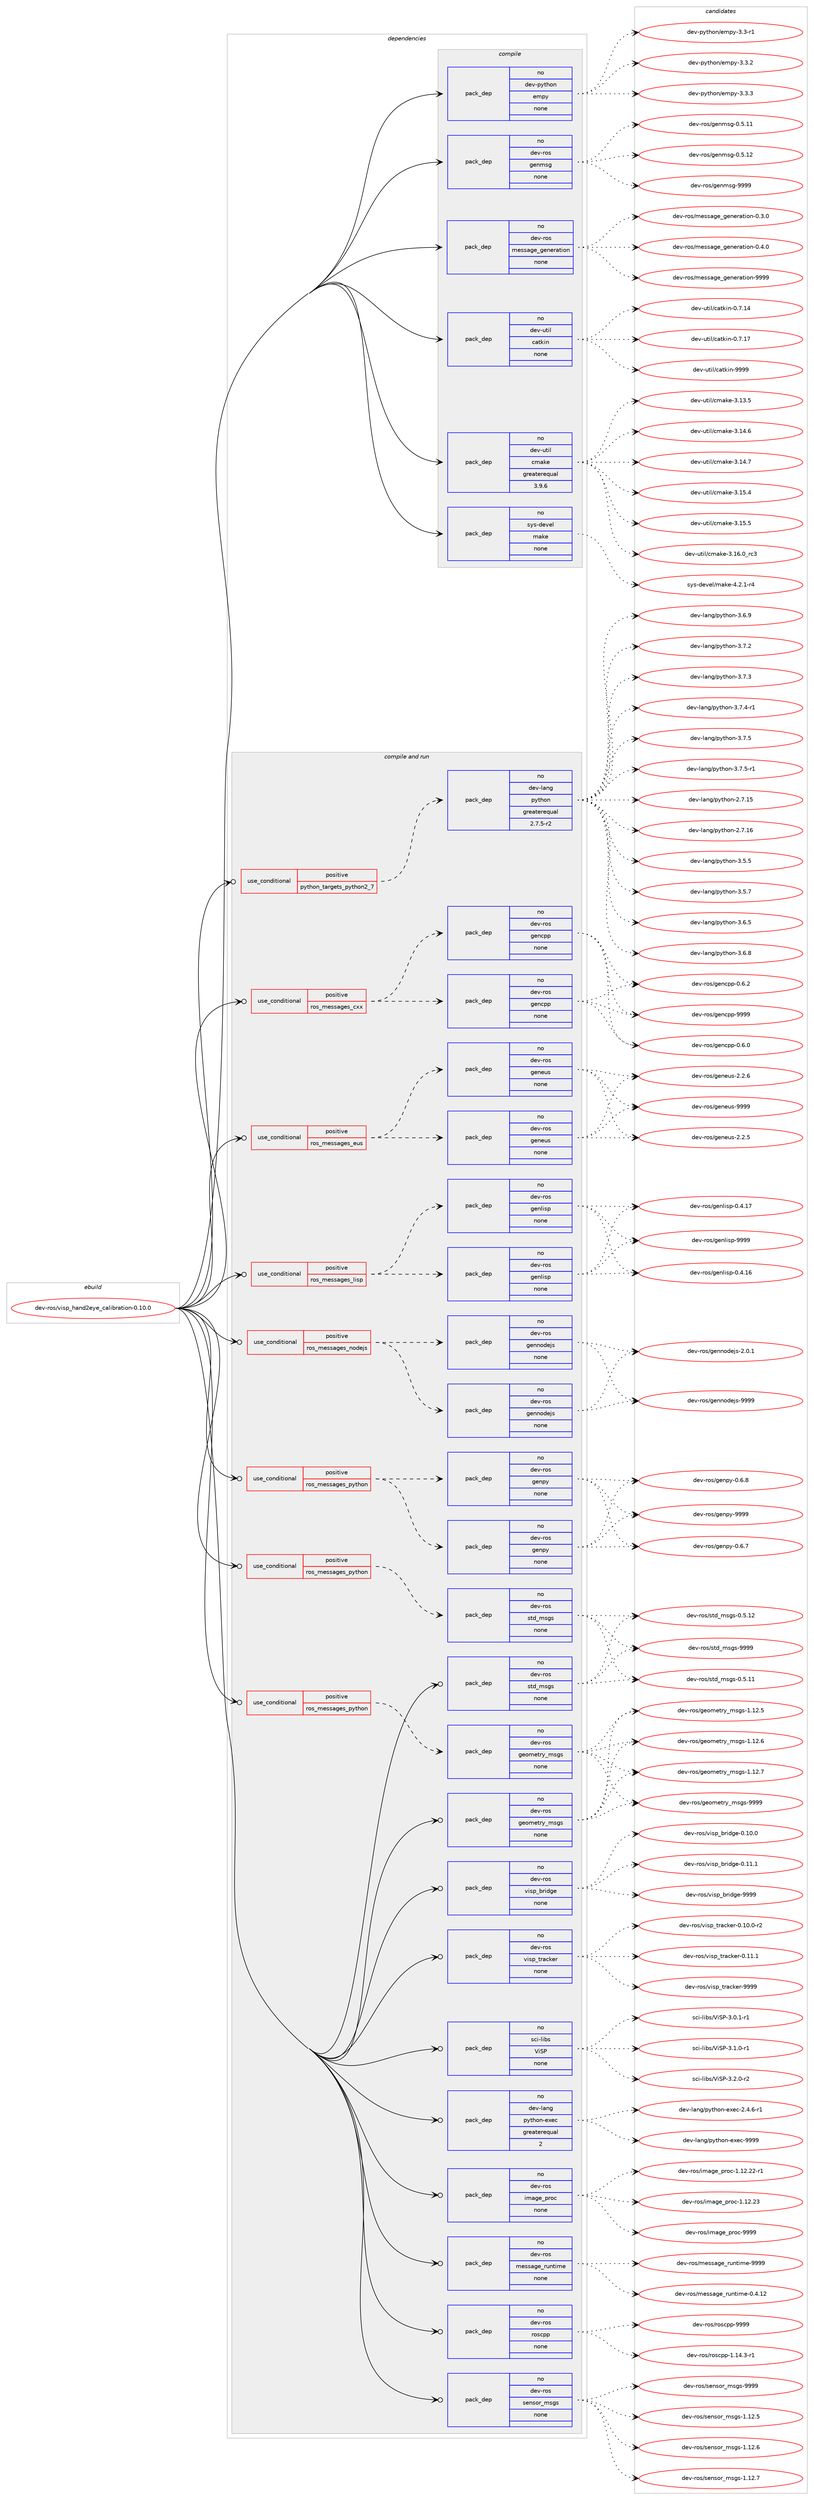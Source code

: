 digraph prolog {

# *************
# Graph options
# *************

newrank=true;
concentrate=true;
compound=true;
graph [rankdir=LR,fontname=Helvetica,fontsize=10,ranksep=1.5];#, ranksep=2.5, nodesep=0.2];
edge  [arrowhead=vee];
node  [fontname=Helvetica,fontsize=10];

# **********
# The ebuild
# **********

subgraph cluster_leftcol {
color=gray;
rank=same;
label=<<i>ebuild</i>>;
id [label="dev-ros/visp_hand2eye_calibration-0.10.0", color=red, width=4, href="../dev-ros/visp_hand2eye_calibration-0.10.0.svg"];
}

# ****************
# The dependencies
# ****************

subgraph cluster_midcol {
color=gray;
label=<<i>dependencies</i>>;
subgraph cluster_compile {
fillcolor="#eeeeee";
style=filled;
label=<<i>compile</i>>;
subgraph pack504645 {
dependency673135 [label=<<TABLE BORDER="0" CELLBORDER="1" CELLSPACING="0" CELLPADDING="4" WIDTH="220"><TR><TD ROWSPAN="6" CELLPADDING="30">pack_dep</TD></TR><TR><TD WIDTH="110">no</TD></TR><TR><TD>dev-python</TD></TR><TR><TD>empy</TD></TR><TR><TD>none</TD></TR><TR><TD></TD></TR></TABLE>>, shape=none, color=blue];
}
id:e -> dependency673135:w [weight=20,style="solid",arrowhead="vee"];
subgraph pack504646 {
dependency673136 [label=<<TABLE BORDER="0" CELLBORDER="1" CELLSPACING="0" CELLPADDING="4" WIDTH="220"><TR><TD ROWSPAN="6" CELLPADDING="30">pack_dep</TD></TR><TR><TD WIDTH="110">no</TD></TR><TR><TD>dev-ros</TD></TR><TR><TD>genmsg</TD></TR><TR><TD>none</TD></TR><TR><TD></TD></TR></TABLE>>, shape=none, color=blue];
}
id:e -> dependency673136:w [weight=20,style="solid",arrowhead="vee"];
subgraph pack504647 {
dependency673137 [label=<<TABLE BORDER="0" CELLBORDER="1" CELLSPACING="0" CELLPADDING="4" WIDTH="220"><TR><TD ROWSPAN="6" CELLPADDING="30">pack_dep</TD></TR><TR><TD WIDTH="110">no</TD></TR><TR><TD>dev-ros</TD></TR><TR><TD>message_generation</TD></TR><TR><TD>none</TD></TR><TR><TD></TD></TR></TABLE>>, shape=none, color=blue];
}
id:e -> dependency673137:w [weight=20,style="solid",arrowhead="vee"];
subgraph pack504648 {
dependency673138 [label=<<TABLE BORDER="0" CELLBORDER="1" CELLSPACING="0" CELLPADDING="4" WIDTH="220"><TR><TD ROWSPAN="6" CELLPADDING="30">pack_dep</TD></TR><TR><TD WIDTH="110">no</TD></TR><TR><TD>dev-util</TD></TR><TR><TD>catkin</TD></TR><TR><TD>none</TD></TR><TR><TD></TD></TR></TABLE>>, shape=none, color=blue];
}
id:e -> dependency673138:w [weight=20,style="solid",arrowhead="vee"];
subgraph pack504649 {
dependency673139 [label=<<TABLE BORDER="0" CELLBORDER="1" CELLSPACING="0" CELLPADDING="4" WIDTH="220"><TR><TD ROWSPAN="6" CELLPADDING="30">pack_dep</TD></TR><TR><TD WIDTH="110">no</TD></TR><TR><TD>dev-util</TD></TR><TR><TD>cmake</TD></TR><TR><TD>greaterequal</TD></TR><TR><TD>3.9.6</TD></TR></TABLE>>, shape=none, color=blue];
}
id:e -> dependency673139:w [weight=20,style="solid",arrowhead="vee"];
subgraph pack504650 {
dependency673140 [label=<<TABLE BORDER="0" CELLBORDER="1" CELLSPACING="0" CELLPADDING="4" WIDTH="220"><TR><TD ROWSPAN="6" CELLPADDING="30">pack_dep</TD></TR><TR><TD WIDTH="110">no</TD></TR><TR><TD>sys-devel</TD></TR><TR><TD>make</TD></TR><TR><TD>none</TD></TR><TR><TD></TD></TR></TABLE>>, shape=none, color=blue];
}
id:e -> dependency673140:w [weight=20,style="solid",arrowhead="vee"];
}
subgraph cluster_compileandrun {
fillcolor="#eeeeee";
style=filled;
label=<<i>compile and run</i>>;
subgraph cond156584 {
dependency673141 [label=<<TABLE BORDER="0" CELLBORDER="1" CELLSPACING="0" CELLPADDING="4"><TR><TD ROWSPAN="3" CELLPADDING="10">use_conditional</TD></TR><TR><TD>positive</TD></TR><TR><TD>python_targets_python2_7</TD></TR></TABLE>>, shape=none, color=red];
subgraph pack504651 {
dependency673142 [label=<<TABLE BORDER="0" CELLBORDER="1" CELLSPACING="0" CELLPADDING="4" WIDTH="220"><TR><TD ROWSPAN="6" CELLPADDING="30">pack_dep</TD></TR><TR><TD WIDTH="110">no</TD></TR><TR><TD>dev-lang</TD></TR><TR><TD>python</TD></TR><TR><TD>greaterequal</TD></TR><TR><TD>2.7.5-r2</TD></TR></TABLE>>, shape=none, color=blue];
}
dependency673141:e -> dependency673142:w [weight=20,style="dashed",arrowhead="vee"];
}
id:e -> dependency673141:w [weight=20,style="solid",arrowhead="odotvee"];
subgraph cond156585 {
dependency673143 [label=<<TABLE BORDER="0" CELLBORDER="1" CELLSPACING="0" CELLPADDING="4"><TR><TD ROWSPAN="3" CELLPADDING="10">use_conditional</TD></TR><TR><TD>positive</TD></TR><TR><TD>ros_messages_cxx</TD></TR></TABLE>>, shape=none, color=red];
subgraph pack504652 {
dependency673144 [label=<<TABLE BORDER="0" CELLBORDER="1" CELLSPACING="0" CELLPADDING="4" WIDTH="220"><TR><TD ROWSPAN="6" CELLPADDING="30">pack_dep</TD></TR><TR><TD WIDTH="110">no</TD></TR><TR><TD>dev-ros</TD></TR><TR><TD>gencpp</TD></TR><TR><TD>none</TD></TR><TR><TD></TD></TR></TABLE>>, shape=none, color=blue];
}
dependency673143:e -> dependency673144:w [weight=20,style="dashed",arrowhead="vee"];
subgraph pack504653 {
dependency673145 [label=<<TABLE BORDER="0" CELLBORDER="1" CELLSPACING="0" CELLPADDING="4" WIDTH="220"><TR><TD ROWSPAN="6" CELLPADDING="30">pack_dep</TD></TR><TR><TD WIDTH="110">no</TD></TR><TR><TD>dev-ros</TD></TR><TR><TD>gencpp</TD></TR><TR><TD>none</TD></TR><TR><TD></TD></TR></TABLE>>, shape=none, color=blue];
}
dependency673143:e -> dependency673145:w [weight=20,style="dashed",arrowhead="vee"];
}
id:e -> dependency673143:w [weight=20,style="solid",arrowhead="odotvee"];
subgraph cond156586 {
dependency673146 [label=<<TABLE BORDER="0" CELLBORDER="1" CELLSPACING="0" CELLPADDING="4"><TR><TD ROWSPAN="3" CELLPADDING="10">use_conditional</TD></TR><TR><TD>positive</TD></TR><TR><TD>ros_messages_eus</TD></TR></TABLE>>, shape=none, color=red];
subgraph pack504654 {
dependency673147 [label=<<TABLE BORDER="0" CELLBORDER="1" CELLSPACING="0" CELLPADDING="4" WIDTH="220"><TR><TD ROWSPAN="6" CELLPADDING="30">pack_dep</TD></TR><TR><TD WIDTH="110">no</TD></TR><TR><TD>dev-ros</TD></TR><TR><TD>geneus</TD></TR><TR><TD>none</TD></TR><TR><TD></TD></TR></TABLE>>, shape=none, color=blue];
}
dependency673146:e -> dependency673147:w [weight=20,style="dashed",arrowhead="vee"];
subgraph pack504655 {
dependency673148 [label=<<TABLE BORDER="0" CELLBORDER="1" CELLSPACING="0" CELLPADDING="4" WIDTH="220"><TR><TD ROWSPAN="6" CELLPADDING="30">pack_dep</TD></TR><TR><TD WIDTH="110">no</TD></TR><TR><TD>dev-ros</TD></TR><TR><TD>geneus</TD></TR><TR><TD>none</TD></TR><TR><TD></TD></TR></TABLE>>, shape=none, color=blue];
}
dependency673146:e -> dependency673148:w [weight=20,style="dashed",arrowhead="vee"];
}
id:e -> dependency673146:w [weight=20,style="solid",arrowhead="odotvee"];
subgraph cond156587 {
dependency673149 [label=<<TABLE BORDER="0" CELLBORDER="1" CELLSPACING="0" CELLPADDING="4"><TR><TD ROWSPAN="3" CELLPADDING="10">use_conditional</TD></TR><TR><TD>positive</TD></TR><TR><TD>ros_messages_lisp</TD></TR></TABLE>>, shape=none, color=red];
subgraph pack504656 {
dependency673150 [label=<<TABLE BORDER="0" CELLBORDER="1" CELLSPACING="0" CELLPADDING="4" WIDTH="220"><TR><TD ROWSPAN="6" CELLPADDING="30">pack_dep</TD></TR><TR><TD WIDTH="110">no</TD></TR><TR><TD>dev-ros</TD></TR><TR><TD>genlisp</TD></TR><TR><TD>none</TD></TR><TR><TD></TD></TR></TABLE>>, shape=none, color=blue];
}
dependency673149:e -> dependency673150:w [weight=20,style="dashed",arrowhead="vee"];
subgraph pack504657 {
dependency673151 [label=<<TABLE BORDER="0" CELLBORDER="1" CELLSPACING="0" CELLPADDING="4" WIDTH="220"><TR><TD ROWSPAN="6" CELLPADDING="30">pack_dep</TD></TR><TR><TD WIDTH="110">no</TD></TR><TR><TD>dev-ros</TD></TR><TR><TD>genlisp</TD></TR><TR><TD>none</TD></TR><TR><TD></TD></TR></TABLE>>, shape=none, color=blue];
}
dependency673149:e -> dependency673151:w [weight=20,style="dashed",arrowhead="vee"];
}
id:e -> dependency673149:w [weight=20,style="solid",arrowhead="odotvee"];
subgraph cond156588 {
dependency673152 [label=<<TABLE BORDER="0" CELLBORDER="1" CELLSPACING="0" CELLPADDING="4"><TR><TD ROWSPAN="3" CELLPADDING="10">use_conditional</TD></TR><TR><TD>positive</TD></TR><TR><TD>ros_messages_nodejs</TD></TR></TABLE>>, shape=none, color=red];
subgraph pack504658 {
dependency673153 [label=<<TABLE BORDER="0" CELLBORDER="1" CELLSPACING="0" CELLPADDING="4" WIDTH="220"><TR><TD ROWSPAN="6" CELLPADDING="30">pack_dep</TD></TR><TR><TD WIDTH="110">no</TD></TR><TR><TD>dev-ros</TD></TR><TR><TD>gennodejs</TD></TR><TR><TD>none</TD></TR><TR><TD></TD></TR></TABLE>>, shape=none, color=blue];
}
dependency673152:e -> dependency673153:w [weight=20,style="dashed",arrowhead="vee"];
subgraph pack504659 {
dependency673154 [label=<<TABLE BORDER="0" CELLBORDER="1" CELLSPACING="0" CELLPADDING="4" WIDTH="220"><TR><TD ROWSPAN="6" CELLPADDING="30">pack_dep</TD></TR><TR><TD WIDTH="110">no</TD></TR><TR><TD>dev-ros</TD></TR><TR><TD>gennodejs</TD></TR><TR><TD>none</TD></TR><TR><TD></TD></TR></TABLE>>, shape=none, color=blue];
}
dependency673152:e -> dependency673154:w [weight=20,style="dashed",arrowhead="vee"];
}
id:e -> dependency673152:w [weight=20,style="solid",arrowhead="odotvee"];
subgraph cond156589 {
dependency673155 [label=<<TABLE BORDER="0" CELLBORDER="1" CELLSPACING="0" CELLPADDING="4"><TR><TD ROWSPAN="3" CELLPADDING="10">use_conditional</TD></TR><TR><TD>positive</TD></TR><TR><TD>ros_messages_python</TD></TR></TABLE>>, shape=none, color=red];
subgraph pack504660 {
dependency673156 [label=<<TABLE BORDER="0" CELLBORDER="1" CELLSPACING="0" CELLPADDING="4" WIDTH="220"><TR><TD ROWSPAN="6" CELLPADDING="30">pack_dep</TD></TR><TR><TD WIDTH="110">no</TD></TR><TR><TD>dev-ros</TD></TR><TR><TD>genpy</TD></TR><TR><TD>none</TD></TR><TR><TD></TD></TR></TABLE>>, shape=none, color=blue];
}
dependency673155:e -> dependency673156:w [weight=20,style="dashed",arrowhead="vee"];
subgraph pack504661 {
dependency673157 [label=<<TABLE BORDER="0" CELLBORDER="1" CELLSPACING="0" CELLPADDING="4" WIDTH="220"><TR><TD ROWSPAN="6" CELLPADDING="30">pack_dep</TD></TR><TR><TD WIDTH="110">no</TD></TR><TR><TD>dev-ros</TD></TR><TR><TD>genpy</TD></TR><TR><TD>none</TD></TR><TR><TD></TD></TR></TABLE>>, shape=none, color=blue];
}
dependency673155:e -> dependency673157:w [weight=20,style="dashed",arrowhead="vee"];
}
id:e -> dependency673155:w [weight=20,style="solid",arrowhead="odotvee"];
subgraph cond156590 {
dependency673158 [label=<<TABLE BORDER="0" CELLBORDER="1" CELLSPACING="0" CELLPADDING="4"><TR><TD ROWSPAN="3" CELLPADDING="10">use_conditional</TD></TR><TR><TD>positive</TD></TR><TR><TD>ros_messages_python</TD></TR></TABLE>>, shape=none, color=red];
subgraph pack504662 {
dependency673159 [label=<<TABLE BORDER="0" CELLBORDER="1" CELLSPACING="0" CELLPADDING="4" WIDTH="220"><TR><TD ROWSPAN="6" CELLPADDING="30">pack_dep</TD></TR><TR><TD WIDTH="110">no</TD></TR><TR><TD>dev-ros</TD></TR><TR><TD>geometry_msgs</TD></TR><TR><TD>none</TD></TR><TR><TD></TD></TR></TABLE>>, shape=none, color=blue];
}
dependency673158:e -> dependency673159:w [weight=20,style="dashed",arrowhead="vee"];
}
id:e -> dependency673158:w [weight=20,style="solid",arrowhead="odotvee"];
subgraph cond156591 {
dependency673160 [label=<<TABLE BORDER="0" CELLBORDER="1" CELLSPACING="0" CELLPADDING="4"><TR><TD ROWSPAN="3" CELLPADDING="10">use_conditional</TD></TR><TR><TD>positive</TD></TR><TR><TD>ros_messages_python</TD></TR></TABLE>>, shape=none, color=red];
subgraph pack504663 {
dependency673161 [label=<<TABLE BORDER="0" CELLBORDER="1" CELLSPACING="0" CELLPADDING="4" WIDTH="220"><TR><TD ROWSPAN="6" CELLPADDING="30">pack_dep</TD></TR><TR><TD WIDTH="110">no</TD></TR><TR><TD>dev-ros</TD></TR><TR><TD>std_msgs</TD></TR><TR><TD>none</TD></TR><TR><TD></TD></TR></TABLE>>, shape=none, color=blue];
}
dependency673160:e -> dependency673161:w [weight=20,style="dashed",arrowhead="vee"];
}
id:e -> dependency673160:w [weight=20,style="solid",arrowhead="odotvee"];
subgraph pack504664 {
dependency673162 [label=<<TABLE BORDER="0" CELLBORDER="1" CELLSPACING="0" CELLPADDING="4" WIDTH="220"><TR><TD ROWSPAN="6" CELLPADDING="30">pack_dep</TD></TR><TR><TD WIDTH="110">no</TD></TR><TR><TD>dev-lang</TD></TR><TR><TD>python-exec</TD></TR><TR><TD>greaterequal</TD></TR><TR><TD>2</TD></TR></TABLE>>, shape=none, color=blue];
}
id:e -> dependency673162:w [weight=20,style="solid",arrowhead="odotvee"];
subgraph pack504665 {
dependency673163 [label=<<TABLE BORDER="0" CELLBORDER="1" CELLSPACING="0" CELLPADDING="4" WIDTH="220"><TR><TD ROWSPAN="6" CELLPADDING="30">pack_dep</TD></TR><TR><TD WIDTH="110">no</TD></TR><TR><TD>dev-ros</TD></TR><TR><TD>geometry_msgs</TD></TR><TR><TD>none</TD></TR><TR><TD></TD></TR></TABLE>>, shape=none, color=blue];
}
id:e -> dependency673163:w [weight=20,style="solid",arrowhead="odotvee"];
subgraph pack504666 {
dependency673164 [label=<<TABLE BORDER="0" CELLBORDER="1" CELLSPACING="0" CELLPADDING="4" WIDTH="220"><TR><TD ROWSPAN="6" CELLPADDING="30">pack_dep</TD></TR><TR><TD WIDTH="110">no</TD></TR><TR><TD>dev-ros</TD></TR><TR><TD>image_proc</TD></TR><TR><TD>none</TD></TR><TR><TD></TD></TR></TABLE>>, shape=none, color=blue];
}
id:e -> dependency673164:w [weight=20,style="solid",arrowhead="odotvee"];
subgraph pack504667 {
dependency673165 [label=<<TABLE BORDER="0" CELLBORDER="1" CELLSPACING="0" CELLPADDING="4" WIDTH="220"><TR><TD ROWSPAN="6" CELLPADDING="30">pack_dep</TD></TR><TR><TD WIDTH="110">no</TD></TR><TR><TD>dev-ros</TD></TR><TR><TD>message_runtime</TD></TR><TR><TD>none</TD></TR><TR><TD></TD></TR></TABLE>>, shape=none, color=blue];
}
id:e -> dependency673165:w [weight=20,style="solid",arrowhead="odotvee"];
subgraph pack504668 {
dependency673166 [label=<<TABLE BORDER="0" CELLBORDER="1" CELLSPACING="0" CELLPADDING="4" WIDTH="220"><TR><TD ROWSPAN="6" CELLPADDING="30">pack_dep</TD></TR><TR><TD WIDTH="110">no</TD></TR><TR><TD>dev-ros</TD></TR><TR><TD>roscpp</TD></TR><TR><TD>none</TD></TR><TR><TD></TD></TR></TABLE>>, shape=none, color=blue];
}
id:e -> dependency673166:w [weight=20,style="solid",arrowhead="odotvee"];
subgraph pack504669 {
dependency673167 [label=<<TABLE BORDER="0" CELLBORDER="1" CELLSPACING="0" CELLPADDING="4" WIDTH="220"><TR><TD ROWSPAN="6" CELLPADDING="30">pack_dep</TD></TR><TR><TD WIDTH="110">no</TD></TR><TR><TD>dev-ros</TD></TR><TR><TD>sensor_msgs</TD></TR><TR><TD>none</TD></TR><TR><TD></TD></TR></TABLE>>, shape=none, color=blue];
}
id:e -> dependency673167:w [weight=20,style="solid",arrowhead="odotvee"];
subgraph pack504670 {
dependency673168 [label=<<TABLE BORDER="0" CELLBORDER="1" CELLSPACING="0" CELLPADDING="4" WIDTH="220"><TR><TD ROWSPAN="6" CELLPADDING="30">pack_dep</TD></TR><TR><TD WIDTH="110">no</TD></TR><TR><TD>dev-ros</TD></TR><TR><TD>std_msgs</TD></TR><TR><TD>none</TD></TR><TR><TD></TD></TR></TABLE>>, shape=none, color=blue];
}
id:e -> dependency673168:w [weight=20,style="solid",arrowhead="odotvee"];
subgraph pack504671 {
dependency673169 [label=<<TABLE BORDER="0" CELLBORDER="1" CELLSPACING="0" CELLPADDING="4" WIDTH="220"><TR><TD ROWSPAN="6" CELLPADDING="30">pack_dep</TD></TR><TR><TD WIDTH="110">no</TD></TR><TR><TD>dev-ros</TD></TR><TR><TD>visp_bridge</TD></TR><TR><TD>none</TD></TR><TR><TD></TD></TR></TABLE>>, shape=none, color=blue];
}
id:e -> dependency673169:w [weight=20,style="solid",arrowhead="odotvee"];
subgraph pack504672 {
dependency673170 [label=<<TABLE BORDER="0" CELLBORDER="1" CELLSPACING="0" CELLPADDING="4" WIDTH="220"><TR><TD ROWSPAN="6" CELLPADDING="30">pack_dep</TD></TR><TR><TD WIDTH="110">no</TD></TR><TR><TD>dev-ros</TD></TR><TR><TD>visp_tracker</TD></TR><TR><TD>none</TD></TR><TR><TD></TD></TR></TABLE>>, shape=none, color=blue];
}
id:e -> dependency673170:w [weight=20,style="solid",arrowhead="odotvee"];
subgraph pack504673 {
dependency673171 [label=<<TABLE BORDER="0" CELLBORDER="1" CELLSPACING="0" CELLPADDING="4" WIDTH="220"><TR><TD ROWSPAN="6" CELLPADDING="30">pack_dep</TD></TR><TR><TD WIDTH="110">no</TD></TR><TR><TD>sci-libs</TD></TR><TR><TD>ViSP</TD></TR><TR><TD>none</TD></TR><TR><TD></TD></TR></TABLE>>, shape=none, color=blue];
}
id:e -> dependency673171:w [weight=20,style="solid",arrowhead="odotvee"];
}
subgraph cluster_run {
fillcolor="#eeeeee";
style=filled;
label=<<i>run</i>>;
}
}

# **************
# The candidates
# **************

subgraph cluster_choices {
rank=same;
color=gray;
label=<<i>candidates</i>>;

subgraph choice504645 {
color=black;
nodesep=1;
choice1001011184511212111610411111047101109112121455146514511449 [label="dev-python/empy-3.3-r1", color=red, width=4,href="../dev-python/empy-3.3-r1.svg"];
choice1001011184511212111610411111047101109112121455146514650 [label="dev-python/empy-3.3.2", color=red, width=4,href="../dev-python/empy-3.3.2.svg"];
choice1001011184511212111610411111047101109112121455146514651 [label="dev-python/empy-3.3.3", color=red, width=4,href="../dev-python/empy-3.3.3.svg"];
dependency673135:e -> choice1001011184511212111610411111047101109112121455146514511449:w [style=dotted,weight="100"];
dependency673135:e -> choice1001011184511212111610411111047101109112121455146514650:w [style=dotted,weight="100"];
dependency673135:e -> choice1001011184511212111610411111047101109112121455146514651:w [style=dotted,weight="100"];
}
subgraph choice504646 {
color=black;
nodesep=1;
choice100101118451141111154710310111010911510345484653464949 [label="dev-ros/genmsg-0.5.11", color=red, width=4,href="../dev-ros/genmsg-0.5.11.svg"];
choice100101118451141111154710310111010911510345484653464950 [label="dev-ros/genmsg-0.5.12", color=red, width=4,href="../dev-ros/genmsg-0.5.12.svg"];
choice10010111845114111115471031011101091151034557575757 [label="dev-ros/genmsg-9999", color=red, width=4,href="../dev-ros/genmsg-9999.svg"];
dependency673136:e -> choice100101118451141111154710310111010911510345484653464949:w [style=dotted,weight="100"];
dependency673136:e -> choice100101118451141111154710310111010911510345484653464950:w [style=dotted,weight="100"];
dependency673136:e -> choice10010111845114111115471031011101091151034557575757:w [style=dotted,weight="100"];
}
subgraph choice504647 {
color=black;
nodesep=1;
choice1001011184511411111547109101115115971031019510310111010111497116105111110454846514648 [label="dev-ros/message_generation-0.3.0", color=red, width=4,href="../dev-ros/message_generation-0.3.0.svg"];
choice1001011184511411111547109101115115971031019510310111010111497116105111110454846524648 [label="dev-ros/message_generation-0.4.0", color=red, width=4,href="../dev-ros/message_generation-0.4.0.svg"];
choice10010111845114111115471091011151159710310195103101110101114971161051111104557575757 [label="dev-ros/message_generation-9999", color=red, width=4,href="../dev-ros/message_generation-9999.svg"];
dependency673137:e -> choice1001011184511411111547109101115115971031019510310111010111497116105111110454846514648:w [style=dotted,weight="100"];
dependency673137:e -> choice1001011184511411111547109101115115971031019510310111010111497116105111110454846524648:w [style=dotted,weight="100"];
dependency673137:e -> choice10010111845114111115471091011151159710310195103101110101114971161051111104557575757:w [style=dotted,weight="100"];
}
subgraph choice504648 {
color=black;
nodesep=1;
choice1001011184511711610510847999711610710511045484655464952 [label="dev-util/catkin-0.7.14", color=red, width=4,href="../dev-util/catkin-0.7.14.svg"];
choice1001011184511711610510847999711610710511045484655464955 [label="dev-util/catkin-0.7.17", color=red, width=4,href="../dev-util/catkin-0.7.17.svg"];
choice100101118451171161051084799971161071051104557575757 [label="dev-util/catkin-9999", color=red, width=4,href="../dev-util/catkin-9999.svg"];
dependency673138:e -> choice1001011184511711610510847999711610710511045484655464952:w [style=dotted,weight="100"];
dependency673138:e -> choice1001011184511711610510847999711610710511045484655464955:w [style=dotted,weight="100"];
dependency673138:e -> choice100101118451171161051084799971161071051104557575757:w [style=dotted,weight="100"];
}
subgraph choice504649 {
color=black;
nodesep=1;
choice1001011184511711610510847991099710710145514649514653 [label="dev-util/cmake-3.13.5", color=red, width=4,href="../dev-util/cmake-3.13.5.svg"];
choice1001011184511711610510847991099710710145514649524654 [label="dev-util/cmake-3.14.6", color=red, width=4,href="../dev-util/cmake-3.14.6.svg"];
choice1001011184511711610510847991099710710145514649524655 [label="dev-util/cmake-3.14.7", color=red, width=4,href="../dev-util/cmake-3.14.7.svg"];
choice1001011184511711610510847991099710710145514649534652 [label="dev-util/cmake-3.15.4", color=red, width=4,href="../dev-util/cmake-3.15.4.svg"];
choice1001011184511711610510847991099710710145514649534653 [label="dev-util/cmake-3.15.5", color=red, width=4,href="../dev-util/cmake-3.15.5.svg"];
choice1001011184511711610510847991099710710145514649544648951149951 [label="dev-util/cmake-3.16.0_rc3", color=red, width=4,href="../dev-util/cmake-3.16.0_rc3.svg"];
dependency673139:e -> choice1001011184511711610510847991099710710145514649514653:w [style=dotted,weight="100"];
dependency673139:e -> choice1001011184511711610510847991099710710145514649524654:w [style=dotted,weight="100"];
dependency673139:e -> choice1001011184511711610510847991099710710145514649524655:w [style=dotted,weight="100"];
dependency673139:e -> choice1001011184511711610510847991099710710145514649534652:w [style=dotted,weight="100"];
dependency673139:e -> choice1001011184511711610510847991099710710145514649534653:w [style=dotted,weight="100"];
dependency673139:e -> choice1001011184511711610510847991099710710145514649544648951149951:w [style=dotted,weight="100"];
}
subgraph choice504650 {
color=black;
nodesep=1;
choice1151211154510010111810110847109971071014552465046494511452 [label="sys-devel/make-4.2.1-r4", color=red, width=4,href="../sys-devel/make-4.2.1-r4.svg"];
dependency673140:e -> choice1151211154510010111810110847109971071014552465046494511452:w [style=dotted,weight="100"];
}
subgraph choice504651 {
color=black;
nodesep=1;
choice10010111845108971101034711212111610411111045504655464953 [label="dev-lang/python-2.7.15", color=red, width=4,href="../dev-lang/python-2.7.15.svg"];
choice10010111845108971101034711212111610411111045504655464954 [label="dev-lang/python-2.7.16", color=red, width=4,href="../dev-lang/python-2.7.16.svg"];
choice100101118451089711010347112121116104111110455146534653 [label="dev-lang/python-3.5.5", color=red, width=4,href="../dev-lang/python-3.5.5.svg"];
choice100101118451089711010347112121116104111110455146534655 [label="dev-lang/python-3.5.7", color=red, width=4,href="../dev-lang/python-3.5.7.svg"];
choice100101118451089711010347112121116104111110455146544653 [label="dev-lang/python-3.6.5", color=red, width=4,href="../dev-lang/python-3.6.5.svg"];
choice100101118451089711010347112121116104111110455146544656 [label="dev-lang/python-3.6.8", color=red, width=4,href="../dev-lang/python-3.6.8.svg"];
choice100101118451089711010347112121116104111110455146544657 [label="dev-lang/python-3.6.9", color=red, width=4,href="../dev-lang/python-3.6.9.svg"];
choice100101118451089711010347112121116104111110455146554650 [label="dev-lang/python-3.7.2", color=red, width=4,href="../dev-lang/python-3.7.2.svg"];
choice100101118451089711010347112121116104111110455146554651 [label="dev-lang/python-3.7.3", color=red, width=4,href="../dev-lang/python-3.7.3.svg"];
choice1001011184510897110103471121211161041111104551465546524511449 [label="dev-lang/python-3.7.4-r1", color=red, width=4,href="../dev-lang/python-3.7.4-r1.svg"];
choice100101118451089711010347112121116104111110455146554653 [label="dev-lang/python-3.7.5", color=red, width=4,href="../dev-lang/python-3.7.5.svg"];
choice1001011184510897110103471121211161041111104551465546534511449 [label="dev-lang/python-3.7.5-r1", color=red, width=4,href="../dev-lang/python-3.7.5-r1.svg"];
dependency673142:e -> choice10010111845108971101034711212111610411111045504655464953:w [style=dotted,weight="100"];
dependency673142:e -> choice10010111845108971101034711212111610411111045504655464954:w [style=dotted,weight="100"];
dependency673142:e -> choice100101118451089711010347112121116104111110455146534653:w [style=dotted,weight="100"];
dependency673142:e -> choice100101118451089711010347112121116104111110455146534655:w [style=dotted,weight="100"];
dependency673142:e -> choice100101118451089711010347112121116104111110455146544653:w [style=dotted,weight="100"];
dependency673142:e -> choice100101118451089711010347112121116104111110455146544656:w [style=dotted,weight="100"];
dependency673142:e -> choice100101118451089711010347112121116104111110455146544657:w [style=dotted,weight="100"];
dependency673142:e -> choice100101118451089711010347112121116104111110455146554650:w [style=dotted,weight="100"];
dependency673142:e -> choice100101118451089711010347112121116104111110455146554651:w [style=dotted,weight="100"];
dependency673142:e -> choice1001011184510897110103471121211161041111104551465546524511449:w [style=dotted,weight="100"];
dependency673142:e -> choice100101118451089711010347112121116104111110455146554653:w [style=dotted,weight="100"];
dependency673142:e -> choice1001011184510897110103471121211161041111104551465546534511449:w [style=dotted,weight="100"];
}
subgraph choice504652 {
color=black;
nodesep=1;
choice100101118451141111154710310111099112112454846544648 [label="dev-ros/gencpp-0.6.0", color=red, width=4,href="../dev-ros/gencpp-0.6.0.svg"];
choice100101118451141111154710310111099112112454846544650 [label="dev-ros/gencpp-0.6.2", color=red, width=4,href="../dev-ros/gencpp-0.6.2.svg"];
choice1001011184511411111547103101110991121124557575757 [label="dev-ros/gencpp-9999", color=red, width=4,href="../dev-ros/gencpp-9999.svg"];
dependency673144:e -> choice100101118451141111154710310111099112112454846544648:w [style=dotted,weight="100"];
dependency673144:e -> choice100101118451141111154710310111099112112454846544650:w [style=dotted,weight="100"];
dependency673144:e -> choice1001011184511411111547103101110991121124557575757:w [style=dotted,weight="100"];
}
subgraph choice504653 {
color=black;
nodesep=1;
choice100101118451141111154710310111099112112454846544648 [label="dev-ros/gencpp-0.6.0", color=red, width=4,href="../dev-ros/gencpp-0.6.0.svg"];
choice100101118451141111154710310111099112112454846544650 [label="dev-ros/gencpp-0.6.2", color=red, width=4,href="../dev-ros/gencpp-0.6.2.svg"];
choice1001011184511411111547103101110991121124557575757 [label="dev-ros/gencpp-9999", color=red, width=4,href="../dev-ros/gencpp-9999.svg"];
dependency673145:e -> choice100101118451141111154710310111099112112454846544648:w [style=dotted,weight="100"];
dependency673145:e -> choice100101118451141111154710310111099112112454846544650:w [style=dotted,weight="100"];
dependency673145:e -> choice1001011184511411111547103101110991121124557575757:w [style=dotted,weight="100"];
}
subgraph choice504654 {
color=black;
nodesep=1;
choice1001011184511411111547103101110101117115455046504653 [label="dev-ros/geneus-2.2.5", color=red, width=4,href="../dev-ros/geneus-2.2.5.svg"];
choice1001011184511411111547103101110101117115455046504654 [label="dev-ros/geneus-2.2.6", color=red, width=4,href="../dev-ros/geneus-2.2.6.svg"];
choice10010111845114111115471031011101011171154557575757 [label="dev-ros/geneus-9999", color=red, width=4,href="../dev-ros/geneus-9999.svg"];
dependency673147:e -> choice1001011184511411111547103101110101117115455046504653:w [style=dotted,weight="100"];
dependency673147:e -> choice1001011184511411111547103101110101117115455046504654:w [style=dotted,weight="100"];
dependency673147:e -> choice10010111845114111115471031011101011171154557575757:w [style=dotted,weight="100"];
}
subgraph choice504655 {
color=black;
nodesep=1;
choice1001011184511411111547103101110101117115455046504653 [label="dev-ros/geneus-2.2.5", color=red, width=4,href="../dev-ros/geneus-2.2.5.svg"];
choice1001011184511411111547103101110101117115455046504654 [label="dev-ros/geneus-2.2.6", color=red, width=4,href="../dev-ros/geneus-2.2.6.svg"];
choice10010111845114111115471031011101011171154557575757 [label="dev-ros/geneus-9999", color=red, width=4,href="../dev-ros/geneus-9999.svg"];
dependency673148:e -> choice1001011184511411111547103101110101117115455046504653:w [style=dotted,weight="100"];
dependency673148:e -> choice1001011184511411111547103101110101117115455046504654:w [style=dotted,weight="100"];
dependency673148:e -> choice10010111845114111115471031011101011171154557575757:w [style=dotted,weight="100"];
}
subgraph choice504656 {
color=black;
nodesep=1;
choice100101118451141111154710310111010810511511245484652464954 [label="dev-ros/genlisp-0.4.16", color=red, width=4,href="../dev-ros/genlisp-0.4.16.svg"];
choice100101118451141111154710310111010810511511245484652464955 [label="dev-ros/genlisp-0.4.17", color=red, width=4,href="../dev-ros/genlisp-0.4.17.svg"];
choice10010111845114111115471031011101081051151124557575757 [label="dev-ros/genlisp-9999", color=red, width=4,href="../dev-ros/genlisp-9999.svg"];
dependency673150:e -> choice100101118451141111154710310111010810511511245484652464954:w [style=dotted,weight="100"];
dependency673150:e -> choice100101118451141111154710310111010810511511245484652464955:w [style=dotted,weight="100"];
dependency673150:e -> choice10010111845114111115471031011101081051151124557575757:w [style=dotted,weight="100"];
}
subgraph choice504657 {
color=black;
nodesep=1;
choice100101118451141111154710310111010810511511245484652464954 [label="dev-ros/genlisp-0.4.16", color=red, width=4,href="../dev-ros/genlisp-0.4.16.svg"];
choice100101118451141111154710310111010810511511245484652464955 [label="dev-ros/genlisp-0.4.17", color=red, width=4,href="../dev-ros/genlisp-0.4.17.svg"];
choice10010111845114111115471031011101081051151124557575757 [label="dev-ros/genlisp-9999", color=red, width=4,href="../dev-ros/genlisp-9999.svg"];
dependency673151:e -> choice100101118451141111154710310111010810511511245484652464954:w [style=dotted,weight="100"];
dependency673151:e -> choice100101118451141111154710310111010810511511245484652464955:w [style=dotted,weight="100"];
dependency673151:e -> choice10010111845114111115471031011101081051151124557575757:w [style=dotted,weight="100"];
}
subgraph choice504658 {
color=black;
nodesep=1;
choice1001011184511411111547103101110110111100101106115455046484649 [label="dev-ros/gennodejs-2.0.1", color=red, width=4,href="../dev-ros/gennodejs-2.0.1.svg"];
choice10010111845114111115471031011101101111001011061154557575757 [label="dev-ros/gennodejs-9999", color=red, width=4,href="../dev-ros/gennodejs-9999.svg"];
dependency673153:e -> choice1001011184511411111547103101110110111100101106115455046484649:w [style=dotted,weight="100"];
dependency673153:e -> choice10010111845114111115471031011101101111001011061154557575757:w [style=dotted,weight="100"];
}
subgraph choice504659 {
color=black;
nodesep=1;
choice1001011184511411111547103101110110111100101106115455046484649 [label="dev-ros/gennodejs-2.0.1", color=red, width=4,href="../dev-ros/gennodejs-2.0.1.svg"];
choice10010111845114111115471031011101101111001011061154557575757 [label="dev-ros/gennodejs-9999", color=red, width=4,href="../dev-ros/gennodejs-9999.svg"];
dependency673154:e -> choice1001011184511411111547103101110110111100101106115455046484649:w [style=dotted,weight="100"];
dependency673154:e -> choice10010111845114111115471031011101101111001011061154557575757:w [style=dotted,weight="100"];
}
subgraph choice504660 {
color=black;
nodesep=1;
choice1001011184511411111547103101110112121454846544655 [label="dev-ros/genpy-0.6.7", color=red, width=4,href="../dev-ros/genpy-0.6.7.svg"];
choice1001011184511411111547103101110112121454846544656 [label="dev-ros/genpy-0.6.8", color=red, width=4,href="../dev-ros/genpy-0.6.8.svg"];
choice10010111845114111115471031011101121214557575757 [label="dev-ros/genpy-9999", color=red, width=4,href="../dev-ros/genpy-9999.svg"];
dependency673156:e -> choice1001011184511411111547103101110112121454846544655:w [style=dotted,weight="100"];
dependency673156:e -> choice1001011184511411111547103101110112121454846544656:w [style=dotted,weight="100"];
dependency673156:e -> choice10010111845114111115471031011101121214557575757:w [style=dotted,weight="100"];
}
subgraph choice504661 {
color=black;
nodesep=1;
choice1001011184511411111547103101110112121454846544655 [label="dev-ros/genpy-0.6.7", color=red, width=4,href="../dev-ros/genpy-0.6.7.svg"];
choice1001011184511411111547103101110112121454846544656 [label="dev-ros/genpy-0.6.8", color=red, width=4,href="../dev-ros/genpy-0.6.8.svg"];
choice10010111845114111115471031011101121214557575757 [label="dev-ros/genpy-9999", color=red, width=4,href="../dev-ros/genpy-9999.svg"];
dependency673157:e -> choice1001011184511411111547103101110112121454846544655:w [style=dotted,weight="100"];
dependency673157:e -> choice1001011184511411111547103101110112121454846544656:w [style=dotted,weight="100"];
dependency673157:e -> choice10010111845114111115471031011101121214557575757:w [style=dotted,weight="100"];
}
subgraph choice504662 {
color=black;
nodesep=1;
choice10010111845114111115471031011111091011161141219510911510311545494649504653 [label="dev-ros/geometry_msgs-1.12.5", color=red, width=4,href="../dev-ros/geometry_msgs-1.12.5.svg"];
choice10010111845114111115471031011111091011161141219510911510311545494649504654 [label="dev-ros/geometry_msgs-1.12.6", color=red, width=4,href="../dev-ros/geometry_msgs-1.12.6.svg"];
choice10010111845114111115471031011111091011161141219510911510311545494649504655 [label="dev-ros/geometry_msgs-1.12.7", color=red, width=4,href="../dev-ros/geometry_msgs-1.12.7.svg"];
choice1001011184511411111547103101111109101116114121951091151031154557575757 [label="dev-ros/geometry_msgs-9999", color=red, width=4,href="../dev-ros/geometry_msgs-9999.svg"];
dependency673159:e -> choice10010111845114111115471031011111091011161141219510911510311545494649504653:w [style=dotted,weight="100"];
dependency673159:e -> choice10010111845114111115471031011111091011161141219510911510311545494649504654:w [style=dotted,weight="100"];
dependency673159:e -> choice10010111845114111115471031011111091011161141219510911510311545494649504655:w [style=dotted,weight="100"];
dependency673159:e -> choice1001011184511411111547103101111109101116114121951091151031154557575757:w [style=dotted,weight="100"];
}
subgraph choice504663 {
color=black;
nodesep=1;
choice10010111845114111115471151161009510911510311545484653464949 [label="dev-ros/std_msgs-0.5.11", color=red, width=4,href="../dev-ros/std_msgs-0.5.11.svg"];
choice10010111845114111115471151161009510911510311545484653464950 [label="dev-ros/std_msgs-0.5.12", color=red, width=4,href="../dev-ros/std_msgs-0.5.12.svg"];
choice1001011184511411111547115116100951091151031154557575757 [label="dev-ros/std_msgs-9999", color=red, width=4,href="../dev-ros/std_msgs-9999.svg"];
dependency673161:e -> choice10010111845114111115471151161009510911510311545484653464949:w [style=dotted,weight="100"];
dependency673161:e -> choice10010111845114111115471151161009510911510311545484653464950:w [style=dotted,weight="100"];
dependency673161:e -> choice1001011184511411111547115116100951091151031154557575757:w [style=dotted,weight="100"];
}
subgraph choice504664 {
color=black;
nodesep=1;
choice10010111845108971101034711212111610411111045101120101994550465246544511449 [label="dev-lang/python-exec-2.4.6-r1", color=red, width=4,href="../dev-lang/python-exec-2.4.6-r1.svg"];
choice10010111845108971101034711212111610411111045101120101994557575757 [label="dev-lang/python-exec-9999", color=red, width=4,href="../dev-lang/python-exec-9999.svg"];
dependency673162:e -> choice10010111845108971101034711212111610411111045101120101994550465246544511449:w [style=dotted,weight="100"];
dependency673162:e -> choice10010111845108971101034711212111610411111045101120101994557575757:w [style=dotted,weight="100"];
}
subgraph choice504665 {
color=black;
nodesep=1;
choice10010111845114111115471031011111091011161141219510911510311545494649504653 [label="dev-ros/geometry_msgs-1.12.5", color=red, width=4,href="../dev-ros/geometry_msgs-1.12.5.svg"];
choice10010111845114111115471031011111091011161141219510911510311545494649504654 [label="dev-ros/geometry_msgs-1.12.6", color=red, width=4,href="../dev-ros/geometry_msgs-1.12.6.svg"];
choice10010111845114111115471031011111091011161141219510911510311545494649504655 [label="dev-ros/geometry_msgs-1.12.7", color=red, width=4,href="../dev-ros/geometry_msgs-1.12.7.svg"];
choice1001011184511411111547103101111109101116114121951091151031154557575757 [label="dev-ros/geometry_msgs-9999", color=red, width=4,href="../dev-ros/geometry_msgs-9999.svg"];
dependency673163:e -> choice10010111845114111115471031011111091011161141219510911510311545494649504653:w [style=dotted,weight="100"];
dependency673163:e -> choice10010111845114111115471031011111091011161141219510911510311545494649504654:w [style=dotted,weight="100"];
dependency673163:e -> choice10010111845114111115471031011111091011161141219510911510311545494649504655:w [style=dotted,weight="100"];
dependency673163:e -> choice1001011184511411111547103101111109101116114121951091151031154557575757:w [style=dotted,weight="100"];
}
subgraph choice504666 {
color=black;
nodesep=1;
choice100101118451141111154710510997103101951121141119945494649504650504511449 [label="dev-ros/image_proc-1.12.22-r1", color=red, width=4,href="../dev-ros/image_proc-1.12.22-r1.svg"];
choice10010111845114111115471051099710310195112114111994549464950465051 [label="dev-ros/image_proc-1.12.23", color=red, width=4,href="../dev-ros/image_proc-1.12.23.svg"];
choice10010111845114111115471051099710310195112114111994557575757 [label="dev-ros/image_proc-9999", color=red, width=4,href="../dev-ros/image_proc-9999.svg"];
dependency673164:e -> choice100101118451141111154710510997103101951121141119945494649504650504511449:w [style=dotted,weight="100"];
dependency673164:e -> choice10010111845114111115471051099710310195112114111994549464950465051:w [style=dotted,weight="100"];
dependency673164:e -> choice10010111845114111115471051099710310195112114111994557575757:w [style=dotted,weight="100"];
}
subgraph choice504667 {
color=black;
nodesep=1;
choice1001011184511411111547109101115115971031019511411711011610510910145484652464950 [label="dev-ros/message_runtime-0.4.12", color=red, width=4,href="../dev-ros/message_runtime-0.4.12.svg"];
choice100101118451141111154710910111511597103101951141171101161051091014557575757 [label="dev-ros/message_runtime-9999", color=red, width=4,href="../dev-ros/message_runtime-9999.svg"];
dependency673165:e -> choice1001011184511411111547109101115115971031019511411711011610510910145484652464950:w [style=dotted,weight="100"];
dependency673165:e -> choice100101118451141111154710910111511597103101951141171101161051091014557575757:w [style=dotted,weight="100"];
}
subgraph choice504668 {
color=black;
nodesep=1;
choice100101118451141111154711411111599112112454946495246514511449 [label="dev-ros/roscpp-1.14.3-r1", color=red, width=4,href="../dev-ros/roscpp-1.14.3-r1.svg"];
choice1001011184511411111547114111115991121124557575757 [label="dev-ros/roscpp-9999", color=red, width=4,href="../dev-ros/roscpp-9999.svg"];
dependency673166:e -> choice100101118451141111154711411111599112112454946495246514511449:w [style=dotted,weight="100"];
dependency673166:e -> choice1001011184511411111547114111115991121124557575757:w [style=dotted,weight="100"];
}
subgraph choice504669 {
color=black;
nodesep=1;
choice10010111845114111115471151011101151111149510911510311545494649504653 [label="dev-ros/sensor_msgs-1.12.5", color=red, width=4,href="../dev-ros/sensor_msgs-1.12.5.svg"];
choice10010111845114111115471151011101151111149510911510311545494649504654 [label="dev-ros/sensor_msgs-1.12.6", color=red, width=4,href="../dev-ros/sensor_msgs-1.12.6.svg"];
choice10010111845114111115471151011101151111149510911510311545494649504655 [label="dev-ros/sensor_msgs-1.12.7", color=red, width=4,href="../dev-ros/sensor_msgs-1.12.7.svg"];
choice1001011184511411111547115101110115111114951091151031154557575757 [label="dev-ros/sensor_msgs-9999", color=red, width=4,href="../dev-ros/sensor_msgs-9999.svg"];
dependency673167:e -> choice10010111845114111115471151011101151111149510911510311545494649504653:w [style=dotted,weight="100"];
dependency673167:e -> choice10010111845114111115471151011101151111149510911510311545494649504654:w [style=dotted,weight="100"];
dependency673167:e -> choice10010111845114111115471151011101151111149510911510311545494649504655:w [style=dotted,weight="100"];
dependency673167:e -> choice1001011184511411111547115101110115111114951091151031154557575757:w [style=dotted,weight="100"];
}
subgraph choice504670 {
color=black;
nodesep=1;
choice10010111845114111115471151161009510911510311545484653464949 [label="dev-ros/std_msgs-0.5.11", color=red, width=4,href="../dev-ros/std_msgs-0.5.11.svg"];
choice10010111845114111115471151161009510911510311545484653464950 [label="dev-ros/std_msgs-0.5.12", color=red, width=4,href="../dev-ros/std_msgs-0.5.12.svg"];
choice1001011184511411111547115116100951091151031154557575757 [label="dev-ros/std_msgs-9999", color=red, width=4,href="../dev-ros/std_msgs-9999.svg"];
dependency673168:e -> choice10010111845114111115471151161009510911510311545484653464949:w [style=dotted,weight="100"];
dependency673168:e -> choice10010111845114111115471151161009510911510311545484653464950:w [style=dotted,weight="100"];
dependency673168:e -> choice1001011184511411111547115116100951091151031154557575757:w [style=dotted,weight="100"];
}
subgraph choice504671 {
color=black;
nodesep=1;
choice1001011184511411111547118105115112959811410510010310145484649484648 [label="dev-ros/visp_bridge-0.10.0", color=red, width=4,href="../dev-ros/visp_bridge-0.10.0.svg"];
choice1001011184511411111547118105115112959811410510010310145484649494649 [label="dev-ros/visp_bridge-0.11.1", color=red, width=4,href="../dev-ros/visp_bridge-0.11.1.svg"];
choice100101118451141111154711810511511295981141051001031014557575757 [label="dev-ros/visp_bridge-9999", color=red, width=4,href="../dev-ros/visp_bridge-9999.svg"];
dependency673169:e -> choice1001011184511411111547118105115112959811410510010310145484649484648:w [style=dotted,weight="100"];
dependency673169:e -> choice1001011184511411111547118105115112959811410510010310145484649494649:w [style=dotted,weight="100"];
dependency673169:e -> choice100101118451141111154711810511511295981141051001031014557575757:w [style=dotted,weight="100"];
}
subgraph choice504672 {
color=black;
nodesep=1;
choice1001011184511411111547118105115112951161149799107101114454846494846484511450 [label="dev-ros/visp_tracker-0.10.0-r2", color=red, width=4,href="../dev-ros/visp_tracker-0.10.0-r2.svg"];
choice100101118451141111154711810511511295116114979910710111445484649494649 [label="dev-ros/visp_tracker-0.11.1", color=red, width=4,href="../dev-ros/visp_tracker-0.11.1.svg"];
choice10010111845114111115471181051151129511611497991071011144557575757 [label="dev-ros/visp_tracker-9999", color=red, width=4,href="../dev-ros/visp_tracker-9999.svg"];
dependency673170:e -> choice1001011184511411111547118105115112951161149799107101114454846494846484511450:w [style=dotted,weight="100"];
dependency673170:e -> choice100101118451141111154711810511511295116114979910710111445484649494649:w [style=dotted,weight="100"];
dependency673170:e -> choice10010111845114111115471181051151129511611497991071011144557575757:w [style=dotted,weight="100"];
}
subgraph choice504673 {
color=black;
nodesep=1;
choice115991054510810598115478610583804551464846494511449 [label="sci-libs/ViSP-3.0.1-r1", color=red, width=4,href="../sci-libs/ViSP-3.0.1-r1.svg"];
choice115991054510810598115478610583804551464946484511449 [label="sci-libs/ViSP-3.1.0-r1", color=red, width=4,href="../sci-libs/ViSP-3.1.0-r1.svg"];
choice115991054510810598115478610583804551465046484511450 [label="sci-libs/ViSP-3.2.0-r2", color=red, width=4,href="../sci-libs/ViSP-3.2.0-r2.svg"];
dependency673171:e -> choice115991054510810598115478610583804551464846494511449:w [style=dotted,weight="100"];
dependency673171:e -> choice115991054510810598115478610583804551464946484511449:w [style=dotted,weight="100"];
dependency673171:e -> choice115991054510810598115478610583804551465046484511450:w [style=dotted,weight="100"];
}
}

}
